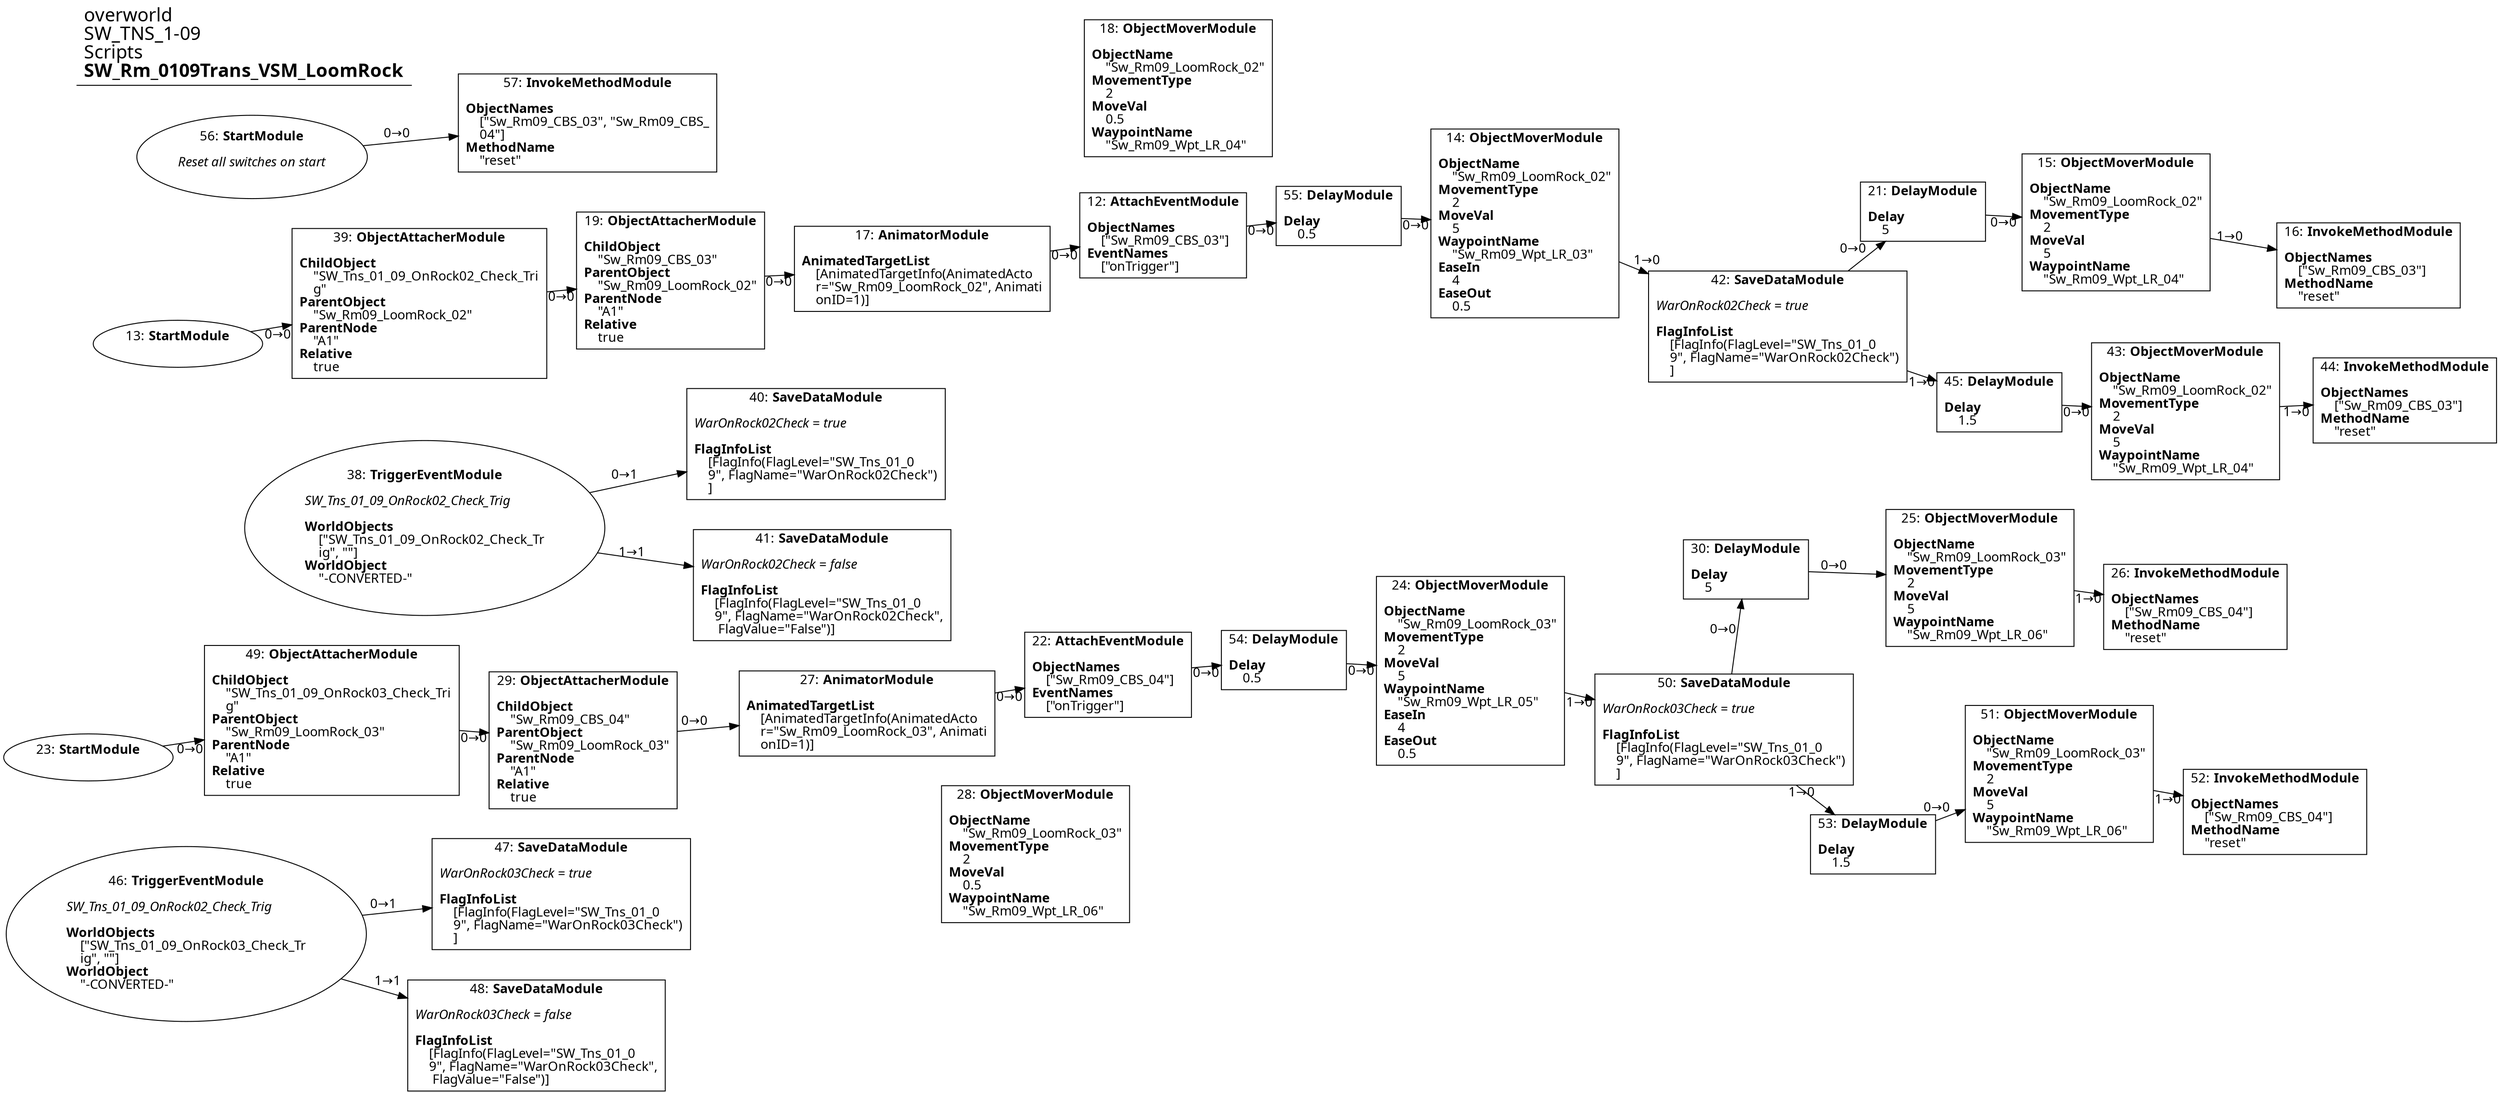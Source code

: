 digraph {
    layout = fdp;
    overlap = prism;
    sep = "+16";
    splines = spline;

    node [ shape = box ];

    graph [ fontname = "Segoe UI" ];
    node [ fontname = "Segoe UI" ];
    edge [ fontname = "Segoe UI" ];

    12 [ label = <12: <b>AttachEventModule</b><br/><br/><b>ObjectNames</b><br align="left"/>    [&quot;Sw_Rm09_CBS_03&quot;]<br align="left"/><b>EventNames</b><br align="left"/>    [&quot;onTrigger&quot;]<br align="left"/>> ];
    12 [ pos = "0.068,-0.84000003!" ];
    12 -> 55 [ label = "0→0" ];

    13 [ label = <13: <b>StartModule</b><br/><br/>> ];
    13 [ shape = oval ]
    13 [ pos = "-0.73300004,-0.84000003!" ];
    13 -> 39 [ label = "0→0" ];

    14 [ label = <14: <b>ObjectMoverModule</b><br/><br/><b>ObjectName</b><br align="left"/>    &quot;Sw_Rm09_LoomRock_02&quot;<br align="left"/><b>MovementType</b><br align="left"/>    2<br align="left"/><b>MoveVal</b><br align="left"/>    5<br align="left"/><b>WaypointName</b><br align="left"/>    &quot;Sw_Rm09_Wpt_LR_03&quot;<br align="left"/><b>EaseIn</b><br align="left"/>    4<br align="left"/><b>EaseOut</b><br align="left"/>    0.5<br align="left"/>> ];
    14 [ pos = "0.46500003,-0.84000003!" ];
    14 -> 42 [ label = "1→0" ];

    15 [ label = <15: <b>ObjectMoverModule</b><br/><br/><b>ObjectName</b><br align="left"/>    &quot;Sw_Rm09_LoomRock_02&quot;<br align="left"/><b>MovementType</b><br align="left"/>    2<br align="left"/><b>MoveVal</b><br align="left"/>    5<br align="left"/><b>WaypointName</b><br align="left"/>    &quot;Sw_Rm09_Wpt_LR_04&quot;<br align="left"/>> ];
    15 [ pos = "1.13,-0.712!" ];
    15 -> 16 [ label = "1→0" ];

    16 [ label = <16: <b>InvokeMethodModule</b><br/><br/><b>ObjectNames</b><br align="left"/>    [&quot;Sw_Rm09_CBS_03&quot;]<br align="left"/><b>MethodName</b><br align="left"/>    &quot;reset&quot;<br align="left"/>> ];
    16 [ pos = "1.3410001,-0.735!" ];

    17 [ label = <17: <b>AnimatorModule</b><br/><br/><b>AnimatedTargetList</b><br align="left"/>    [AnimatedTargetInfo(AnimatedActo<br align="left"/>    r=&quot;Sw_Rm09_LoomRock_02&quot;, Animati<br align="left"/>    onID=1)]<br align="left"/>> ];
    17 [ pos = "-0.15,-0.84000003!" ];
    17 -> 12 [ label = "0→0" ];

    18 [ label = <18: <b>ObjectMoverModule</b><br/><br/><b>ObjectName</b><br align="left"/>    &quot;Sw_Rm09_LoomRock_02&quot;<br align="left"/><b>MovementType</b><br align="left"/>    2<br align="left"/><b>MoveVal</b><br align="left"/>    0.5<br align="left"/><b>WaypointName</b><br align="left"/>    &quot;Sw_Rm09_Wpt_LR_04&quot;<br align="left"/>> ];
    18 [ pos = "0.07,-0.583!" ];

    19 [ label = <19: <b>ObjectAttacherModule</b><br/><br/><b>ChildObject</b><br align="left"/>    &quot;Sw_Rm09_CBS_03&quot;<br align="left"/><b>ParentObject</b><br align="left"/>    &quot;Sw_Rm09_LoomRock_02&quot;<br align="left"/><b>ParentNode</b><br align="left"/>    &quot;A1&quot;<br align="left"/><b>Relative</b><br align="left"/>    true<br align="left"/>> ];
    19 [ pos = "-0.34300002,-0.84000003!" ];
    19 -> 17 [ label = "0→0" ];

    21 [ label = <21: <b>DelayModule</b><br/><br/><b>Delay</b><br align="left"/>    5<br align="left"/>> ];
    21 [ pos = "0.96800005,-0.712!" ];
    21 -> 15 [ label = "0→0" ];

    22 [ label = <22: <b>AttachEventModule</b><br/><br/><b>ObjectNames</b><br align="left"/>    [&quot;Sw_Rm09_CBS_04&quot;]<br align="left"/><b>EventNames</b><br align="left"/>    [&quot;onTrigger&quot;]<br align="left"/>> ];
    22 [ pos = "0.058000002,-1.5350001!" ];
    22 -> 54 [ label = "0→0" ];

    23 [ label = <23: <b>StartModule</b><br/><br/>> ];
    23 [ shape = oval ]
    23 [ pos = "-0.69000006,-1.5350001!" ];
    23 -> 49 [ label = "0→0" ];

    24 [ label = <24: <b>ObjectMoverModule</b><br/><br/><b>ObjectName</b><br align="left"/>    &quot;Sw_Rm09_LoomRock_03&quot;<br align="left"/><b>MovementType</b><br align="left"/>    2<br align="left"/><b>MoveVal</b><br align="left"/>    5<br align="left"/><b>WaypointName</b><br align="left"/>    &quot;Sw_Rm09_Wpt_LR_05&quot;<br align="left"/><b>EaseIn</b><br align="left"/>    4<br align="left"/><b>EaseOut</b><br align="left"/>    0.5<br align="left"/>> ];
    24 [ pos = "0.446,-1.5350001!" ];
    24 -> 50 [ label = "1→0" ];

    25 [ label = <25: <b>ObjectMoverModule</b><br/><br/><b>ObjectName</b><br align="left"/>    &quot;Sw_Rm09_LoomRock_03&quot;<br align="left"/><b>MovementType</b><br align="left"/>    2<br align="left"/><b>MoveVal</b><br align="left"/>    5<br align="left"/><b>WaypointName</b><br align="left"/>    &quot;Sw_Rm09_Wpt_LR_06&quot;<br align="left"/>> ];
    25 [ pos = "1.031,-1.386!" ];
    25 -> 26 [ label = "1→0" ];

    26 [ label = <26: <b>InvokeMethodModule</b><br/><br/><b>ObjectNames</b><br align="left"/>    [&quot;Sw_Rm09_CBS_04&quot;]<br align="left"/><b>MethodName</b><br align="left"/>    &quot;reset&quot;<br align="left"/>> ];
    26 [ pos = "1.2260001,-1.409!" ];

    27 [ label = <27: <b>AnimatorModule</b><br/><br/><b>AnimatedTargetList</b><br align="left"/>    [AnimatedTargetInfo(AnimatedActo<br align="left"/>    r=&quot;Sw_Rm09_LoomRock_03&quot;, Animati<br align="left"/>    onID=1)]<br align="left"/>> ];
    27 [ pos = "-0.157,-1.5350001!" ];
    27 -> 22 [ label = "0→0" ];

    28 [ label = <28: <b>ObjectMoverModule</b><br/><br/><b>ObjectName</b><br align="left"/>    &quot;Sw_Rm09_LoomRock_03&quot;<br align="left"/><b>MovementType</b><br align="left"/>    2<br align="left"/><b>MoveVal</b><br align="left"/>    0.5<br align="left"/><b>WaypointName</b><br align="left"/>    &quot;Sw_Rm09_Wpt_LR_06&quot;<br align="left"/>> ];
    28 [ pos = "0.025,-1.7320001!" ];

    29 [ label = <29: <b>ObjectAttacherModule</b><br/><br/><b>ChildObject</b><br align="left"/>    &quot;Sw_Rm09_CBS_04&quot;<br align="left"/><b>ParentObject</b><br align="left"/>    &quot;Sw_Rm09_LoomRock_03&quot;<br align="left"/><b>ParentNode</b><br align="left"/>    &quot;A1&quot;<br align="left"/><b>Relative</b><br align="left"/>    true<br align="left"/>> ];
    29 [ pos = "-0.33900002,-1.5350001!" ];
    29 -> 27 [ label = "0→0" ];

    30 [ label = <30: <b>DelayModule</b><br/><br/><b>Delay</b><br align="left"/>    5<br align="left"/>> ];
    30 [ pos = "0.87200004,-1.386!" ];
    30 -> 25 [ label = "0→0" ];

    38 [ label = <38: <b>TriggerEventModule</b><br/><br/><i>SW_Tns_01_09_OnRock02_Check_Trig<br align="left"/></i><br align="left"/><b>WorldObjects</b><br align="left"/>    [&quot;SW_Tns_01_09_OnRock02_Check_Tr<br align="left"/>    ig&quot;, &quot;&quot;]<br align="left"/><b>WorldObject</b><br align="left"/>    &quot;-CONVERTED-&quot;<br align="left"/>> ];
    38 [ shape = oval ]
    38 [ pos = "-0.61200005,-1.097!" ];
    38 -> 40 [ label = "0→1" ];
    38 -> 41 [ label = "1→1" ];

    39 [ label = <39: <b>ObjectAttacherModule</b><br/><br/><b>ChildObject</b><br align="left"/>    &quot;SW_Tns_01_09_OnRock02_Check_Tri<br align="left"/>    g&quot;<br align="left"/><b>ParentObject</b><br align="left"/>    &quot;Sw_Rm09_LoomRock_02&quot;<br align="left"/><b>ParentNode</b><br align="left"/>    &quot;A1&quot;<br align="left"/><b>Relative</b><br align="left"/>    true<br align="left"/>> ];
    39 [ pos = "-0.54200006,-0.84000003!" ];
    39 -> 19 [ label = "0→0" ];

    40 [ label = <40: <b>SaveDataModule</b><br/><br/><i>WarOnRock02Check = true<br align="left"/></i><br align="left"/><b>FlagInfoList</b><br align="left"/>    [FlagInfo(FlagLevel=&quot;SW_Tns_01_0<br align="left"/>    9&quot;, FlagName=&quot;WarOnRock02Check&quot;)<br align="left"/>    ]<br align="left"/>> ];
    40 [ pos = "-0.31500003,-1.008!" ];

    41 [ label = <41: <b>SaveDataModule</b><br/><br/><i>WarOnRock02Check = false<br align="left"/></i><br align="left"/><b>FlagInfoList</b><br align="left"/>    [FlagInfo(FlagLevel=&quot;SW_Tns_01_0<br align="left"/>    9&quot;, FlagName=&quot;WarOnRock02Check&quot;,<br align="left"/>     FlagValue=&quot;False&quot;)]<br align="left"/>> ];
    41 [ pos = "-0.31500003,-1.1650001!" ];

    42 [ label = <42: <b>SaveDataModule</b><br/><br/><i>WarOnRock02Check = true<br align="left"/></i><br align="left"/><b>FlagInfoList</b><br align="left"/>    [FlagInfo(FlagLevel=&quot;SW_Tns_01_0<br align="left"/>    9&quot;, FlagName=&quot;WarOnRock02Check&quot;)<br align="left"/>    ]<br align="left"/>> ];
    42 [ pos = "0.65000004,-0.86300004!" ];
    42 -> 21 [ label = "0→0" ];
    42 -> 45 [ label = "1→0" ];

    43 [ label = <43: <b>ObjectMoverModule</b><br/><br/><b>ObjectName</b><br align="left"/>    &quot;Sw_Rm09_LoomRock_02&quot;<br align="left"/><b>MovementType</b><br align="left"/>    2<br align="left"/><b>MoveVal</b><br align="left"/>    5<br align="left"/><b>WaypointName</b><br align="left"/>    &quot;Sw_Rm09_Wpt_LR_04&quot;<br align="left"/>> ];
    43 [ pos = "1.133,-0.94400007!" ];
    43 -> 44 [ label = "1→0" ];

    44 [ label = <44: <b>InvokeMethodModule</b><br/><br/><b>ObjectNames</b><br align="left"/>    [&quot;Sw_Rm09_CBS_03&quot;]<br align="left"/><b>MethodName</b><br align="left"/>    &quot;reset&quot;<br align="left"/>> ];
    44 [ pos = "1.3440001,-0.96700007!" ];

    45 [ label = <45: <b>DelayModule</b><br/><br/><b>Delay</b><br align="left"/>    1.5<br align="left"/>> ];
    45 [ pos = "0.9710001,-0.94400007!" ];
    45 -> 43 [ label = "0→0" ];

    46 [ label = <46: <b>TriggerEventModule</b><br/><br/><i>SW_Tns_01_09_OnRock02_Check_Trig<br align="left"/></i><br align="left"/><b>WorldObjects</b><br align="left"/>    [&quot;SW_Tns_01_09_OnRock03_Check_Tr<br align="left"/>    ig&quot;, &quot;&quot;]<br align="left"/><b>WorldObject</b><br align="left"/>    &quot;-CONVERTED-&quot;<br align="left"/>> ];
    46 [ shape = oval ]
    46 [ pos = "-0.62600005,-1.8140001!" ];
    46 -> 47 [ label = "0→1" ];
    46 -> 48 [ label = "1→1" ];

    47 [ label = <47: <b>SaveDataModule</b><br/><br/><i>WarOnRock03Check = true<br align="left"/></i><br align="left"/><b>FlagInfoList</b><br align="left"/>    [FlagInfo(FlagLevel=&quot;SW_Tns_01_0<br align="left"/>    9&quot;, FlagName=&quot;WarOnRock03Check&quot;)<br align="left"/>    ]<br align="left"/>> ];
    47 [ pos = "-0.296,-1.7290001!" ];

    48 [ label = <48: <b>SaveDataModule</b><br/><br/><i>WarOnRock03Check = false<br align="left"/></i><br align="left"/><b>FlagInfoList</b><br align="left"/>    [FlagInfo(FlagLevel=&quot;SW_Tns_01_0<br align="left"/>    9&quot;, FlagName=&quot;WarOnRock03Check&quot;,<br align="left"/>     FlagValue=&quot;False&quot;)]<br align="left"/>> ];
    48 [ pos = "-0.296,-1.886!" ];

    49 [ label = <49: <b>ObjectAttacherModule</b><br/><br/><b>ChildObject</b><br align="left"/>    &quot;SW_Tns_01_09_OnRock03_Check_Tri<br align="left"/>    g&quot;<br align="left"/><b>ParentObject</b><br align="left"/>    &quot;Sw_Rm09_LoomRock_03&quot;<br align="left"/><b>ParentNode</b><br align="left"/>    &quot;A1&quot;<br align="left"/><b>Relative</b><br align="left"/>    true<br align="left"/>> ];
    49 [ pos = "-0.51900005,-1.5350001!" ];
    49 -> 29 [ label = "0→0" ];

    50 [ label = <50: <b>SaveDataModule</b><br/><br/><i>WarOnRock03Check = true<br align="left"/></i><br align="left"/><b>FlagInfoList</b><br align="left"/>    [FlagInfo(FlagLevel=&quot;SW_Tns_01_0<br align="left"/>    9&quot;, FlagName=&quot;WarOnRock03Check&quot;)<br align="left"/>    ]<br align="left"/>> ];
    50 [ pos = "0.637,-1.5580001!" ];
    50 -> 30 [ label = "0→0" ];
    50 -> 53 [ label = "1→0" ];

    51 [ label = <51: <b>ObjectMoverModule</b><br/><br/><b>ObjectName</b><br align="left"/>    &quot;Sw_Rm09_LoomRock_03&quot;<br align="left"/><b>MovementType</b><br align="left"/>    2<br align="left"/><b>MoveVal</b><br align="left"/>    5<br align="left"/><b>WaypointName</b><br align="left"/>    &quot;Sw_Rm09_Wpt_LR_06&quot;<br align="left"/>> ];
    51 [ pos = "1.034,-1.72!" ];
    51 -> 52 [ label = "1→0" ];

    52 [ label = <52: <b>InvokeMethodModule</b><br/><br/><b>ObjectNames</b><br align="left"/>    [&quot;Sw_Rm09_CBS_04&quot;]<br align="left"/><b>MethodName</b><br align="left"/>    &quot;reset&quot;<br align="left"/>> ];
    52 [ pos = "1.2290001,-1.743!" ];

    53 [ label = <53: <b>DelayModule</b><br/><br/><b>Delay</b><br align="left"/>    1.5<br align="left"/>> ];
    53 [ pos = "0.87500006,-1.72!" ];
    53 -> 51 [ label = "0→0" ];

    54 [ label = <54: <b>DelayModule</b><br/><br/><b>Delay</b><br align="left"/>    0.5<br align="left"/>> ];
    54 [ pos = "0.266,-1.5350001!" ];
    54 -> 24 [ label = "0→0" ];

    55 [ label = <55: <b>DelayModule</b><br/><br/><b>Delay</b><br align="left"/>    0.5<br align="left"/>> ];
    55 [ pos = "0.28100002,-0.84000003!" ];
    55 -> 14 [ label = "0→0" ];

    56 [ label = <56: <b>StartModule</b><br/><br/><i>Reset all switches on start<br align="left"/></i><br align="left"/>> ];
    56 [ shape = oval ]
    56 [ pos = "-0.73800004,-0.62700003!" ];
    56 -> 57 [ label = "0→0" ];

    57 [ label = <57: <b>InvokeMethodModule</b><br/><br/><b>ObjectNames</b><br align="left"/>    [&quot;Sw_Rm09_CBS_03&quot;, &quot;Sw_Rm09_CBS_<br align="left"/>    04&quot;]<br align="left"/><b>MethodName</b><br align="left"/>    &quot;reset&quot;<br align="left"/>> ];
    57 [ pos = "-0.545,-0.62700003!" ];

    title [ pos = "-0.739,-0.582!" ];
    title [ shape = underline ];
    title [ label = <<font point-size="20">overworld<br align="left"/>SW_TNS_1-09<br align="left"/>Scripts<br align="left"/><b>SW_Rm_0109Trans_VSM_LoomRock</b><br align="left"/></font>> ];
}
